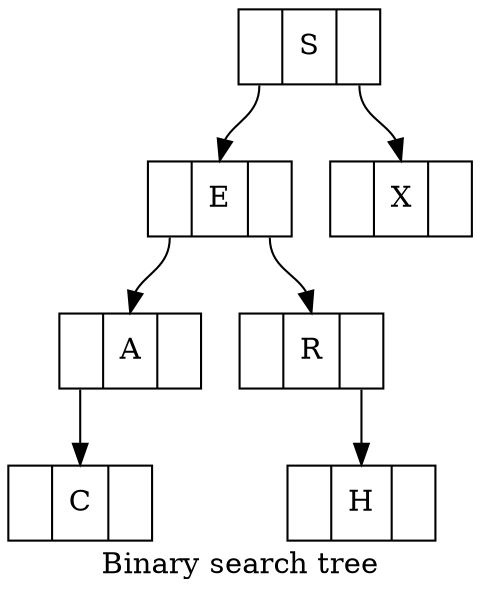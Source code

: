 digraph G {
	label = "Binary search tree";
	node [shape = record];

	S [label = "<f0>|<f1>S|<f2>"];
	E [label = "<f0>|<f1>E|<f2>"];
	X [label = "<f0>|<f1>X|<f2>"];
	A [label = "<f0>|<f1>A|<f2>"];
	R [label = "<f0>|<f1>R|<f2>"];
	C [label = "<f0>|<f1>C|<f2>"];
	H [label = "<f0>|<f1>H|<f2>"];

	S:f0 -> E:f1;
	S:f2 -> X:f1;
	E:f0 -> A:f1;
	E:f2 -> R:f1;
	A:f0 -> C:f1;
	R:f2 -> H:f1;
}
